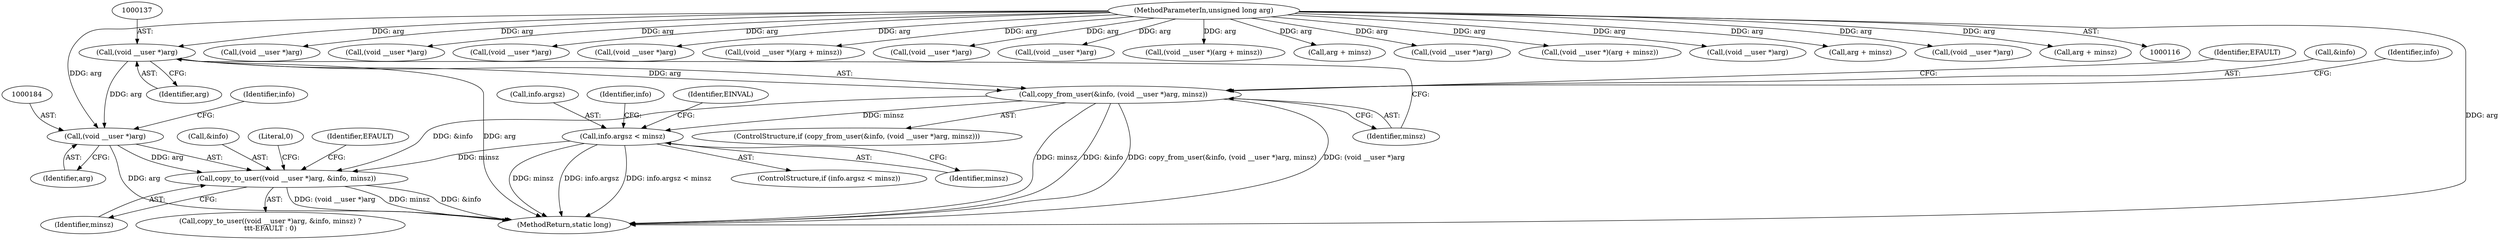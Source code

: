 digraph "0_linux_05692d7005a364add85c6e25a6c4447ce08f913a@API" {
"1000182" [label="(Call,copy_to_user((void __user *)arg, &info, minsz))"];
"1000183" [label="(Call,(void __user *)arg)"];
"1000136" [label="(Call,(void __user *)arg)"];
"1000119" [label="(MethodParameterIn,unsigned long arg)"];
"1000133" [label="(Call,copy_from_user(&info, (void __user *)arg, minsz))"];
"1000144" [label="(Call,info.argsz < minsz)"];
"1000716" [label="(Call,(void __user *)arg)"];
"1000146" [label="(Identifier,info)"];
"1000154" [label="(Identifier,info)"];
"1000609" [label="(Call,(void __user *)arg)"];
"1000181" [label="(Call,copy_to_user((void __user *)arg, &info, minsz) ?\n\t\t\t-EFAULT : 0)"];
"1000139" [label="(Identifier,minsz)"];
"1000686" [label="(Call,(void __user *)arg)"];
"1001122" [label="(Call,(void __user *)arg)"];
"1000136" [label="(Call,(void __user *)arg)"];
"1000186" [label="(Call,&info)"];
"1000138" [label="(Identifier,arg)"];
"1000145" [label="(Call,info.argsz)"];
"1001380" [label="(MethodReturn,static long)"];
"1000832" [label="(Call,(void __user *)(arg + minsz))"];
"1000187" [label="(Identifier,info)"];
"1001058" [label="(Call,(void __user *)arg)"];
"1000119" [label="(MethodParameterIn,unsigned long arg)"];
"1000589" [label="(Call,(void __user *)arg)"];
"1001074" [label="(Call,(void __user *)(arg + minsz))"];
"1000182" [label="(Call,copy_to_user((void __user *)arg, &info, minsz))"];
"1000191" [label="(Literal,0)"];
"1000190" [label="(Identifier,EFAULT)"];
"1000834" [label="(Call,arg + minsz)"];
"1000557" [label="(Call,(void __user *)arg)"];
"1001229" [label="(Call,(void __user *)(arg + minsz))"];
"1000212" [label="(Call,(void __user *)arg)"];
"1000148" [label="(Identifier,minsz)"];
"1001231" [label="(Call,arg + minsz)"];
"1000922" [label="(Call,(void __user *)arg)"];
"1000151" [label="(Identifier,EINVAL)"];
"1000142" [label="(Identifier,EFAULT)"];
"1000143" [label="(ControlStructure,if (info.argsz < minsz))"];
"1000188" [label="(Identifier,minsz)"];
"1000132" [label="(ControlStructure,if (copy_from_user(&info, (void __user *)arg, minsz)))"];
"1000133" [label="(Call,copy_from_user(&info, (void __user *)arg, minsz))"];
"1000183" [label="(Call,(void __user *)arg)"];
"1000185" [label="(Identifier,arg)"];
"1000134" [label="(Call,&info)"];
"1000144" [label="(Call,info.argsz < minsz)"];
"1001076" [label="(Call,arg + minsz)"];
"1000182" -> "1000181"  [label="AST: "];
"1000182" -> "1000188"  [label="CFG: "];
"1000183" -> "1000182"  [label="AST: "];
"1000186" -> "1000182"  [label="AST: "];
"1000188" -> "1000182"  [label="AST: "];
"1000190" -> "1000182"  [label="CFG: "];
"1000191" -> "1000182"  [label="CFG: "];
"1000182" -> "1001380"  [label="DDG: minsz"];
"1000182" -> "1001380"  [label="DDG: &info"];
"1000182" -> "1001380"  [label="DDG: (void __user *)arg"];
"1000183" -> "1000182"  [label="DDG: arg"];
"1000133" -> "1000182"  [label="DDG: &info"];
"1000144" -> "1000182"  [label="DDG: minsz"];
"1000183" -> "1000185"  [label="CFG: "];
"1000184" -> "1000183"  [label="AST: "];
"1000185" -> "1000183"  [label="AST: "];
"1000187" -> "1000183"  [label="CFG: "];
"1000183" -> "1001380"  [label="DDG: arg"];
"1000136" -> "1000183"  [label="DDG: arg"];
"1000119" -> "1000183"  [label="DDG: arg"];
"1000136" -> "1000133"  [label="AST: "];
"1000136" -> "1000138"  [label="CFG: "];
"1000137" -> "1000136"  [label="AST: "];
"1000138" -> "1000136"  [label="AST: "];
"1000139" -> "1000136"  [label="CFG: "];
"1000136" -> "1001380"  [label="DDG: arg"];
"1000136" -> "1000133"  [label="DDG: arg"];
"1000119" -> "1000136"  [label="DDG: arg"];
"1000119" -> "1000116"  [label="AST: "];
"1000119" -> "1001380"  [label="DDG: arg"];
"1000119" -> "1000212"  [label="DDG: arg"];
"1000119" -> "1000557"  [label="DDG: arg"];
"1000119" -> "1000589"  [label="DDG: arg"];
"1000119" -> "1000609"  [label="DDG: arg"];
"1000119" -> "1000686"  [label="DDG: arg"];
"1000119" -> "1000716"  [label="DDG: arg"];
"1000119" -> "1000832"  [label="DDG: arg"];
"1000119" -> "1000834"  [label="DDG: arg"];
"1000119" -> "1000922"  [label="DDG: arg"];
"1000119" -> "1001058"  [label="DDG: arg"];
"1000119" -> "1001074"  [label="DDG: arg"];
"1000119" -> "1001076"  [label="DDG: arg"];
"1000119" -> "1001122"  [label="DDG: arg"];
"1000119" -> "1001229"  [label="DDG: arg"];
"1000119" -> "1001231"  [label="DDG: arg"];
"1000133" -> "1000132"  [label="AST: "];
"1000133" -> "1000139"  [label="CFG: "];
"1000134" -> "1000133"  [label="AST: "];
"1000139" -> "1000133"  [label="AST: "];
"1000142" -> "1000133"  [label="CFG: "];
"1000146" -> "1000133"  [label="CFG: "];
"1000133" -> "1001380"  [label="DDG: minsz"];
"1000133" -> "1001380"  [label="DDG: &info"];
"1000133" -> "1001380"  [label="DDG: copy_from_user(&info, (void __user *)arg, minsz)"];
"1000133" -> "1001380"  [label="DDG: (void __user *)arg"];
"1000133" -> "1000144"  [label="DDG: minsz"];
"1000144" -> "1000143"  [label="AST: "];
"1000144" -> "1000148"  [label="CFG: "];
"1000145" -> "1000144"  [label="AST: "];
"1000148" -> "1000144"  [label="AST: "];
"1000151" -> "1000144"  [label="CFG: "];
"1000154" -> "1000144"  [label="CFG: "];
"1000144" -> "1001380"  [label="DDG: info.argsz < minsz"];
"1000144" -> "1001380"  [label="DDG: minsz"];
"1000144" -> "1001380"  [label="DDG: info.argsz"];
}
